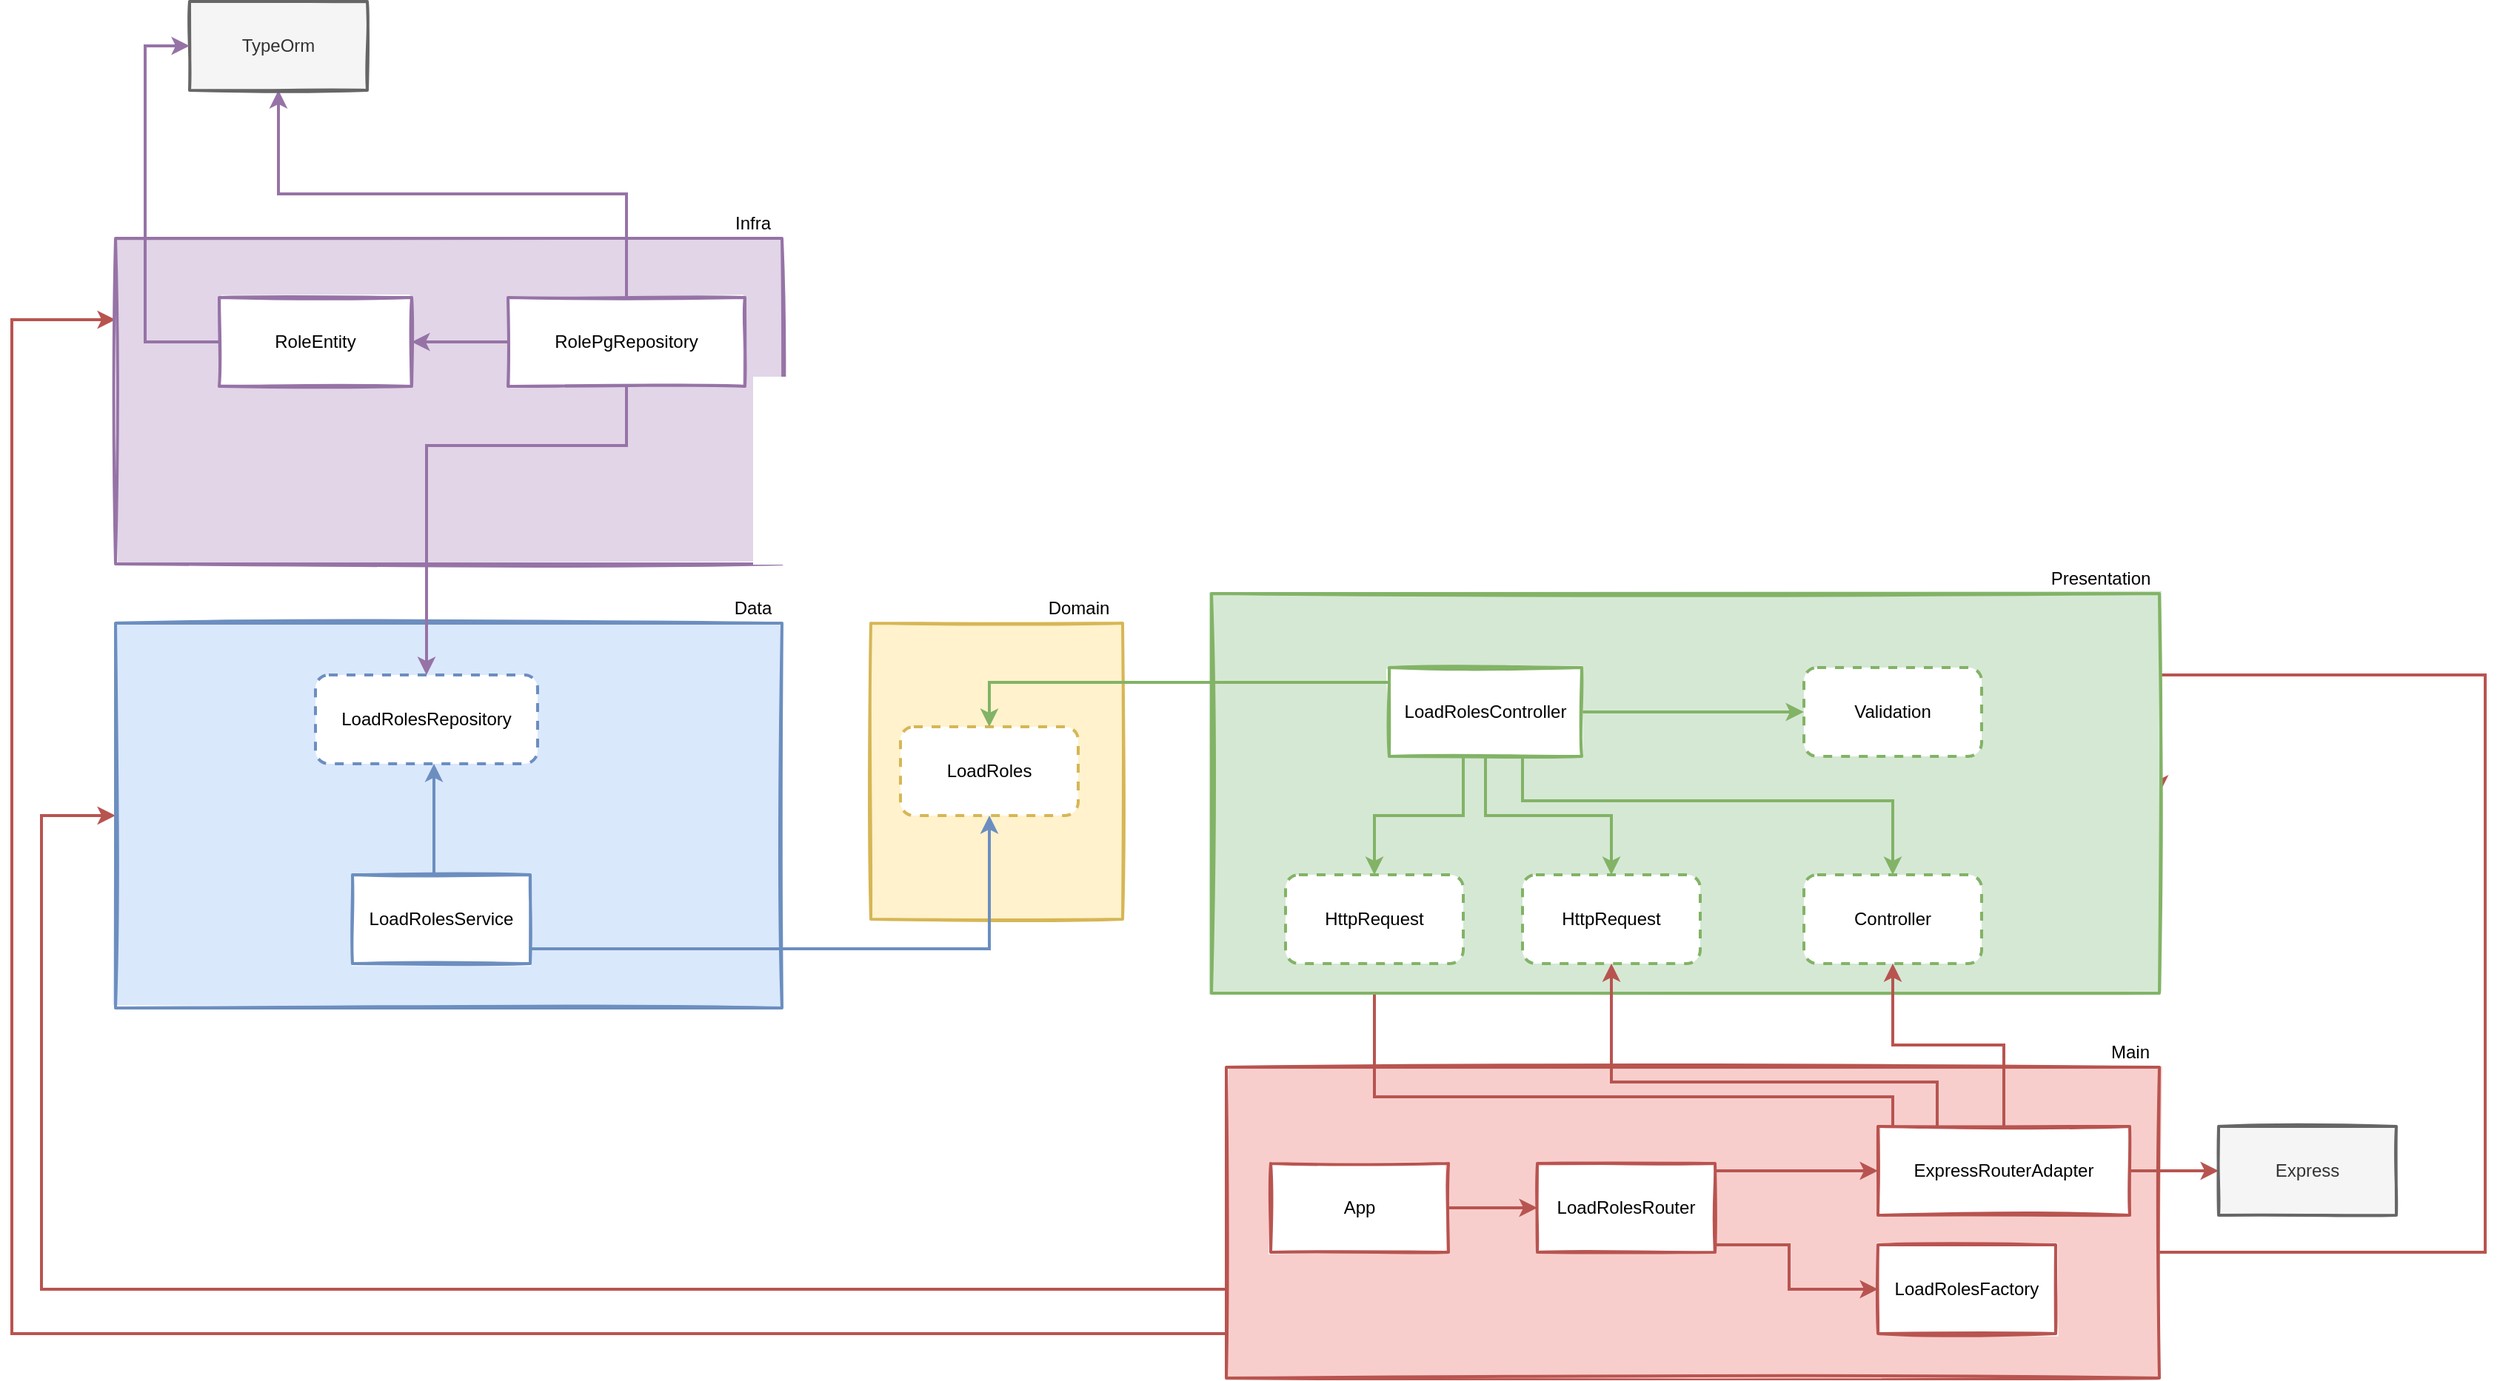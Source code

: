 <mxfile version="12.2.4" pages="1"><diagram id="0gVaaJ1LsQKX9ywpsDqI" name="Page-1"><mxGraphModel dx="1468" dy="1532" grid="1" gridSize="10" guides="1" tooltips="1" connect="1" arrows="1" fold="1" page="1" pageScale="1" pageWidth="827" pageHeight="1169" math="0" shadow="0"><root><mxCell id="0"/><mxCell id="1" parent="0"/><mxCell id="133" style="edgeStyle=orthogonalEdgeStyle;rounded=0;orthogonalLoop=1;jettySize=auto;html=1;entryX=1;entryY=0.5;entryDx=0;entryDy=0;strokeWidth=2;fillColor=#f8cecc;strokeColor=#b85450;" parent="1" source="137" target="148" edge="1"><mxGeometry relative="1" as="geometry"><Array as="points"><mxPoint x="1070" y="805"/><mxPoint x="1070" y="415"/></Array></mxGeometry></mxCell><mxCell id="135" style="edgeStyle=orthogonalEdgeStyle;rounded=0;orthogonalLoop=1;jettySize=auto;html=1;entryX=0;entryY=0.5;entryDx=0;entryDy=0;strokeWidth=2;fillColor=#f8cecc;strokeColor=#b85450;" parent="1" source="137" target="165" edge="1"><mxGeometry relative="1" as="geometry"><Array as="points"><mxPoint x="-580" y="830"/><mxPoint x="-580" y="510"/></Array></mxGeometry></mxCell><mxCell id="136" style="edgeStyle=orthogonalEdgeStyle;rounded=0;orthogonalLoop=1;jettySize=auto;html=1;entryX=0;entryY=0.25;entryDx=0;entryDy=0;strokeWidth=2;fillColor=#f8cecc;strokeColor=#b85450;" parent="1" source="137" target="175" edge="1"><mxGeometry relative="1" as="geometry"><Array as="points"><mxPoint x="-600" y="860"/><mxPoint x="-600" y="175"/></Array></mxGeometry></mxCell><mxCell id="137" value="" style="rounded=0;whiteSpace=wrap;html=1;fillColor=#f8cecc;strokeColor=#b85450;strokeWidth=2;sketch=1;fillStyle=solid;shadow=0;" parent="1" vertex="1"><mxGeometry x="220" y="680" width="630" height="210" as="geometry"/></mxCell><mxCell id="138" value="" style="edgeStyle=orthogonalEdgeStyle;rounded=0;orthogonalLoop=1;jettySize=auto;html=1;strokeWidth=2;fillColor=#f8cecc;strokeColor=#b85450;" parent="1" source="139" target="142" edge="1"><mxGeometry relative="1" as="geometry"/></mxCell><mxCell id="139" value="App" style="rounded=0;whiteSpace=wrap;html=1;sketch=1;strokeWidth=2;strokeColor=#b85450;fillColor=#FFFFFF;" parent="1" vertex="1"><mxGeometry x="250" y="745" width="120" height="60" as="geometry"/></mxCell><mxCell id="140" value="" style="edgeStyle=orthogonalEdgeStyle;rounded=0;orthogonalLoop=1;jettySize=auto;html=1;strokeWidth=2;fillColor=#f8cecc;strokeColor=#b85450;" parent="1" source="142" target="145" edge="1"><mxGeometry relative="1" as="geometry"><Array as="points"><mxPoint x="630" y="750"/><mxPoint x="630" y="750"/></Array></mxGeometry></mxCell><mxCell id="141" style="edgeStyle=orthogonalEdgeStyle;rounded=0;orthogonalLoop=1;jettySize=auto;html=1;entryX=0;entryY=0.5;entryDx=0;entryDy=0;strokeWidth=2;fillColor=#f8cecc;strokeColor=#b85450;" parent="1" source="142" target="146" edge="1"><mxGeometry relative="1" as="geometry"><Array as="points"><mxPoint x="600" y="800"/><mxPoint x="600" y="830"/></Array></mxGeometry></mxCell><mxCell id="142" value="LoadRolesRouter" style="rounded=0;whiteSpace=wrap;html=1;sketch=1;strokeWidth=2;strokeColor=#b85450;fillColor=#FFFFFF;shadow=0;glass=0;" parent="1" vertex="1"><mxGeometry x="430" y="745" width="120" height="60" as="geometry"/></mxCell><mxCell id="143" style="edgeStyle=orthogonalEdgeStyle;rounded=0;orthogonalLoop=1;jettySize=auto;html=1;strokeWidth=2;fillColor=#f8cecc;strokeColor=#b85450;" parent="1" source="145" target="154" edge="1"><mxGeometry relative="1" as="geometry"><Array as="points"><mxPoint x="670" y="700"/><mxPoint x="320" y="700"/></Array></mxGeometry></mxCell><mxCell id="144" style="edgeStyle=orthogonalEdgeStyle;rounded=0;orthogonalLoop=1;jettySize=auto;html=1;entryX=0;entryY=0.5;entryDx=0;entryDy=0;strokeWidth=2;fillColor=#f8cecc;strokeColor=#b85450;" parent="1" source="145" target="159" edge="1"><mxGeometry relative="1" as="geometry"/></mxCell><mxCell id="145" value="ExpressRouterAdapter" style="rounded=0;whiteSpace=wrap;html=1;sketch=1;strokeWidth=2;strokeColor=#b85450;fillColor=#FFFFFF;shadow=0;glass=0;" parent="1" vertex="1"><mxGeometry x="660" y="720" width="170" height="60" as="geometry"/></mxCell><mxCell id="146" value="LoadRolesFactory" style="rounded=0;whiteSpace=wrap;html=1;shadow=0;glass=0;sketch=1;strokeWidth=2;strokeColor=#b85450;fillColor=#FFFFFF;" parent="1" vertex="1"><mxGeometry x="660" y="800" width="120" height="60" as="geometry"/></mxCell><mxCell id="147" value="Main" style="text;html=1;align=center;verticalAlign=middle;resizable=0;points=[];autosize=1;" parent="1" vertex="1"><mxGeometry x="810" y="660" width="40" height="20" as="geometry"/></mxCell><mxCell id="148" value="" style="rounded=0;whiteSpace=wrap;html=1;shadow=0;glass=0;sketch=1;strokeWidth=2;fillColor=#d5e8d4;strokeColor=#82b366;fillStyle=solid;" parent="1" vertex="1"><mxGeometry x="210" y="360" width="640" height="270" as="geometry"/></mxCell><mxCell id="149" value="" style="edgeStyle=orthogonalEdgeStyle;rounded=0;orthogonalLoop=1;jettySize=auto;html=1;strokeWidth=2;fillColor=#d5e8d4;strokeColor=#82b366;" parent="1" source="153" target="154" edge="1"><mxGeometry relative="1" as="geometry"><Array as="points"><mxPoint x="380" y="510"/><mxPoint x="320" y="510"/></Array></mxGeometry></mxCell><mxCell id="150" style="edgeStyle=orthogonalEdgeStyle;rounded=0;orthogonalLoop=1;jettySize=auto;html=1;entryX=0.5;entryY=0;entryDx=0;entryDy=0;strokeWidth=2;fillColor=#d5e8d4;strokeColor=#82b366;" parent="1" source="153" target="155" edge="1"><mxGeometry relative="1" as="geometry"/></mxCell><mxCell id="151" style="edgeStyle=orthogonalEdgeStyle;rounded=0;orthogonalLoop=1;jettySize=auto;html=1;strokeWidth=2;fillColor=#d5e8d4;strokeColor=#82b366;" parent="1" source="153" target="156" edge="1"><mxGeometry relative="1" as="geometry"><Array as="points"><mxPoint x="420" y="500"/><mxPoint x="670" y="500"/></Array></mxGeometry></mxCell><mxCell id="152" style="edgeStyle=orthogonalEdgeStyle;rounded=0;orthogonalLoop=1;jettySize=auto;html=1;strokeWidth=2;fillColor=#d5e8d4;strokeColor=#82b366;" parent="1" source="153" target="187" edge="1"><mxGeometry relative="1" as="geometry"/></mxCell><mxCell id="153" value="LoadRolesController" style="rounded=0;whiteSpace=wrap;html=1;shadow=0;glass=0;sketch=1;strokeWidth=2;strokeColor=#82b366;fillColor=#FFFFFF;" parent="1" vertex="1"><mxGeometry x="330" y="410" width="130" height="60" as="geometry"/></mxCell><mxCell id="154" value="HttpRequest" style="rounded=1;whiteSpace=wrap;html=1;shadow=0;glass=0;sketch=0;strokeWidth=2;strokeColor=#82b366;fillColor=#FFFFFF;dashed=1;" parent="1" vertex="1"><mxGeometry x="260" y="550" width="120" height="60" as="geometry"/></mxCell><mxCell id="155" value="HttpRequest" style="rounded=1;whiteSpace=wrap;html=1;shadow=0;glass=0;sketch=0;strokeWidth=2;strokeColor=#82b366;fillColor=#FFFFFF;dashed=1;" parent="1" vertex="1"><mxGeometry x="420" y="550" width="120" height="60" as="geometry"/></mxCell><mxCell id="156" value="Controller" style="rounded=1;whiteSpace=wrap;html=1;shadow=0;glass=0;sketch=0;strokeWidth=2;strokeColor=#82b366;fillColor=#FFFFFF;dashed=1;" parent="1" vertex="1"><mxGeometry x="610" y="550" width="120" height="60" as="geometry"/></mxCell><mxCell id="157" style="edgeStyle=orthogonalEdgeStyle;rounded=0;orthogonalLoop=1;jettySize=auto;html=1;strokeWidth=2;fillColor=#f8cecc;strokeColor=#b85450;" parent="1" source="145" target="155" edge="1"><mxGeometry relative="1" as="geometry"><Array as="points"><mxPoint x="700" y="690"/><mxPoint x="480" y="690"/></Array></mxGeometry></mxCell><mxCell id="158" style="edgeStyle=orthogonalEdgeStyle;rounded=0;orthogonalLoop=1;jettySize=auto;html=1;strokeWidth=2;fillColor=#f8cecc;strokeColor=#b85450;" parent="1" source="145" target="156" edge="1"><mxGeometry relative="1" as="geometry"/></mxCell><mxCell id="159" value="Express" style="rounded=0;whiteSpace=wrap;html=1;sketch=1;strokeWidth=2;strokeColor=#666666;fillColor=#f5f5f5;shadow=0;glass=0;fontColor=#333333;fillStyle=solid;" parent="1" vertex="1"><mxGeometry x="890" y="720" width="120" height="60" as="geometry"/></mxCell><mxCell id="160" value="" style="rounded=0;whiteSpace=wrap;html=1;shadow=0;glass=0;sketch=1;strokeWidth=2;fillColor=#fff2cc;strokeColor=#d6b656;fillStyle=solid;" parent="1" vertex="1"><mxGeometry x="-20" y="380" width="170" height="200" as="geometry"/></mxCell><mxCell id="161" value="LoadRoles" style="rounded=1;whiteSpace=wrap;html=1;shadow=0;glass=0;sketch=0;strokeWidth=2;strokeColor=#d6b656;fillColor=#FFFFFF;dashed=1;" parent="1" vertex="1"><mxGeometry y="450" width="120" height="60" as="geometry"/></mxCell><mxCell id="162" style="edgeStyle=orthogonalEdgeStyle;rounded=0;orthogonalLoop=1;jettySize=auto;html=1;entryX=0.5;entryY=0;entryDx=0;entryDy=0;strokeWidth=2;fillColor=#d5e8d4;strokeColor=#82b366;" parent="1" source="153" target="161" edge="1"><mxGeometry relative="1" as="geometry"><Array as="points"><mxPoint x="60" y="420"/></Array></mxGeometry></mxCell><mxCell id="163" value="Domain" style="text;html=1;align=center;verticalAlign=middle;resizable=0;points=[];autosize=1;" parent="1" vertex="1"><mxGeometry x="90" y="360" width="60" height="20" as="geometry"/></mxCell><mxCell id="164" value="Presentation" style="text;html=1;align=center;verticalAlign=middle;resizable=0;points=[];autosize=1;" parent="1" vertex="1"><mxGeometry x="770" y="340" width="80" height="20" as="geometry"/></mxCell><mxCell id="165" value="" style="rounded=0;whiteSpace=wrap;html=1;shadow=0;glass=0;sketch=1;strokeWidth=2;fillColor=#dae8fc;strokeColor=#6c8ebf;fillStyle=solid;" parent="1" vertex="1"><mxGeometry x="-530" y="380" width="450" height="260" as="geometry"/></mxCell><mxCell id="166" style="edgeStyle=orthogonalEdgeStyle;rounded=0;orthogonalLoop=1;jettySize=auto;html=1;strokeWidth=2;fillColor=#dae8fc;strokeColor=#6c8ebf;" parent="1" source="170" target="161" edge="1"><mxGeometry relative="1" as="geometry"><Array as="points"><mxPoint x="60" y="600"/></Array></mxGeometry></mxCell><mxCell id="167" style="edgeStyle=orthogonalEdgeStyle;rounded=0;orthogonalLoop=1;jettySize=auto;html=1;strokeWidth=2;fillColor=#dae8fc;strokeColor=#6c8ebf;" parent="1" source="170" target="172" edge="1"><mxGeometry relative="1" as="geometry"><Array as="points"><mxPoint x="-315" y="480"/><mxPoint x="-315" y="480"/></Array></mxGeometry></mxCell><mxCell id="170" value="LoadRolesService" style="rounded=0;whiteSpace=wrap;html=1;shadow=0;glass=0;sketch=1;strokeWidth=2;strokeColor=#6c8ebf;fillColor=#FFFFFF;" parent="1" vertex="1"><mxGeometry x="-370" y="550" width="120" height="60" as="geometry"/></mxCell><mxCell id="172" value="LoadRolesRepository" style="rounded=1;whiteSpace=wrap;html=1;shadow=0;glass=0;sketch=0;strokeWidth=2;strokeColor=#6c8ebf;fillColor=#FFFFFF;dashed=1;" parent="1" vertex="1"><mxGeometry x="-395" y="415" width="150" height="60" as="geometry"/></mxCell><mxCell id="174" value="Data" style="text;html=1;align=center;verticalAlign=middle;resizable=0;points=[];autosize=1;" parent="1" vertex="1"><mxGeometry x="-120" y="360" width="40" height="20" as="geometry"/></mxCell><mxCell id="175" value="" style="rounded=0;whiteSpace=wrap;html=1;shadow=0;glass=0;sketch=1;strokeWidth=2;fillColor=#e1d5e7;strokeColor=#9673a6;fillStyle=solid;" parent="1" vertex="1"><mxGeometry x="-530" y="120" width="450" height="220" as="geometry"/></mxCell><mxCell id="179" style="edgeStyle=orthogonalEdgeStyle;rounded=0;orthogonalLoop=1;jettySize=auto;html=1;strokeWidth=2;fillColor=#e1d5e7;strokeColor=#9673a6;" parent="1" source="183" target="172" edge="1"><mxGeometry relative="1" as="geometry"><Array as="points"><mxPoint x="-185" y="260"/><mxPoint x="-320" y="260"/></Array></mxGeometry></mxCell><mxCell id="181" style="edgeStyle=orthogonalEdgeStyle;rounded=0;orthogonalLoop=1;jettySize=auto;html=1;entryX=0.5;entryY=1;entryDx=0;entryDy=0;strokeWidth=2;fillColor=#e1d5e7;strokeColor=#9673a6;" parent="1" source="183" target="185" edge="1"><mxGeometry relative="1" as="geometry"><Array as="points"><mxPoint x="-185" y="90"/><mxPoint x="-420" y="90"/></Array></mxGeometry></mxCell><mxCell id="182" style="edgeStyle=orthogonalEdgeStyle;rounded=0;orthogonalLoop=1;jettySize=auto;html=1;strokeWidth=2;fillColor=#e1d5e7;strokeColor=#9673a6;" parent="1" source="183" target="197" edge="1"><mxGeometry relative="1" as="geometry"><Array as="points"><mxPoint x="-390" y="190"/><mxPoint x="-390" y="190"/></Array></mxGeometry></mxCell><mxCell id="183" value="RolePgRepository" style="rounded=0;whiteSpace=wrap;html=1;shadow=0;glass=0;sketch=1;strokeWidth=2;strokeColor=#9673a6;fillColor=#FFFFFF;" parent="1" vertex="1"><mxGeometry x="-265" y="160" width="160" height="60" as="geometry"/></mxCell><mxCell id="185" value="TypeOrm" style="rounded=0;whiteSpace=wrap;html=1;shadow=0;glass=0;sketch=1;strokeWidth=2;fillColor=#f5f5f5;strokeColor=#666666;fontColor=#333333;fillStyle=solid;" parent="1" vertex="1"><mxGeometry x="-480" y="-40" width="120" height="60" as="geometry"/></mxCell><mxCell id="186" value="Infra" style="text;html=1;align=center;verticalAlign=middle;resizable=0;points=[];autosize=1;" parent="1" vertex="1"><mxGeometry x="-120" y="100" width="40" height="20" as="geometry"/></mxCell><mxCell id="187" value="Validation" style="rounded=1;whiteSpace=wrap;html=1;shadow=0;glass=0;sketch=0;strokeWidth=2;strokeColor=#82b366;fillColor=#FFFFFF;dashed=1;" parent="1" vertex="1"><mxGeometry x="610" y="410" width="120" height="60" as="geometry"/></mxCell><mxCell id="196" style="edgeStyle=orthogonalEdgeStyle;rounded=0;orthogonalLoop=1;jettySize=auto;html=1;entryX=0;entryY=0.5;entryDx=0;entryDy=0;strokeWidth=2;fillColor=#e1d5e7;strokeColor=#9673a6;" parent="1" source="197" target="185" edge="1"><mxGeometry relative="1" as="geometry"><Array as="points"><mxPoint x="-510" y="190"/><mxPoint x="-510" y="-10"/></Array></mxGeometry></mxCell><mxCell id="197" value="RoleEntity" style="rounded=0;whiteSpace=wrap;html=1;shadow=0;glass=0;sketch=1;strokeWidth=2;strokeColor=#9673a6;fillColor=#FFFFFF;" parent="1" vertex="1"><mxGeometry x="-460" y="160" width="130" height="60" as="geometry"/></mxCell></root></mxGraphModel></diagram></mxfile>
